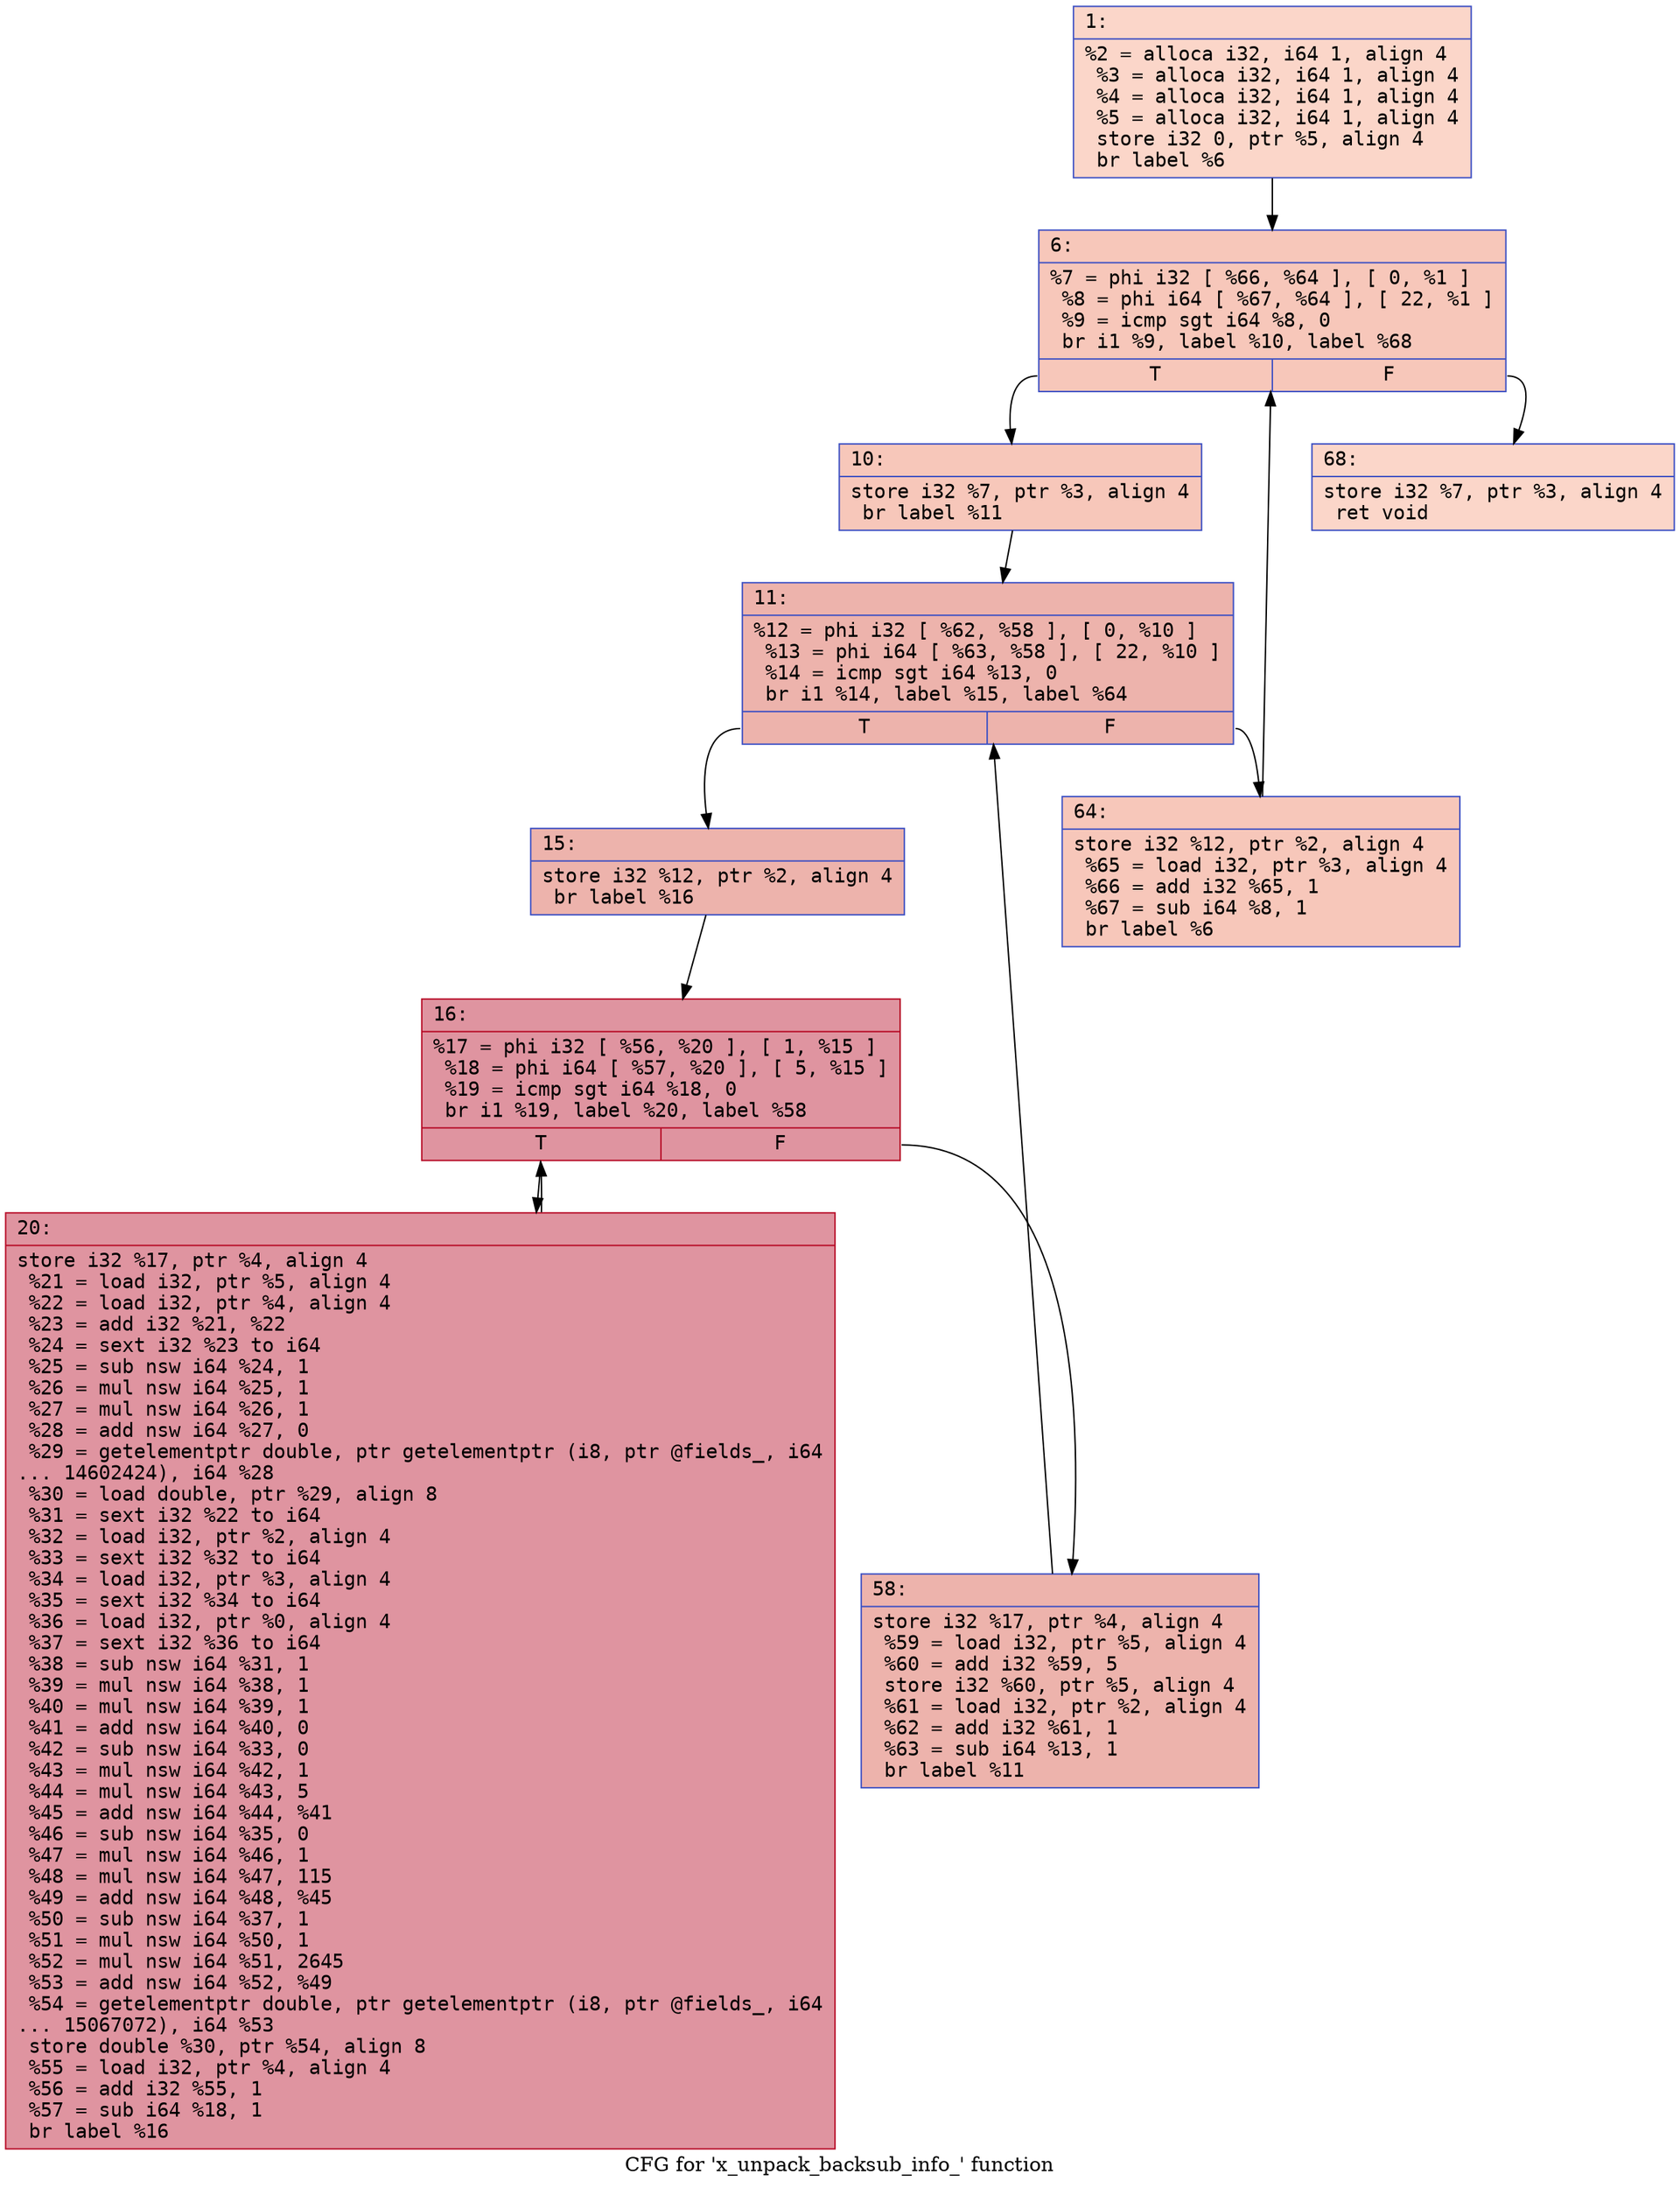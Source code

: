digraph "CFG for 'x_unpack_backsub_info_' function" {
	label="CFG for 'x_unpack_backsub_info_' function";

	Node0x564937b48fe0 [shape=record,color="#3d50c3ff", style=filled, fillcolor="#f6a38570" fontname="Courier",label="{1:\l|  %2 = alloca i32, i64 1, align 4\l  %3 = alloca i32, i64 1, align 4\l  %4 = alloca i32, i64 1, align 4\l  %5 = alloca i32, i64 1, align 4\l  store i32 0, ptr %5, align 4\l  br label %6\l}"];
	Node0x564937b48fe0 -> Node0x564937b49250[tooltip="1 -> 6\nProbability 100.00%" ];
	Node0x564937b49250 [shape=record,color="#3d50c3ff", style=filled, fillcolor="#ec7f6370" fontname="Courier",label="{6:\l|  %7 = phi i32 [ %66, %64 ], [ 0, %1 ]\l  %8 = phi i64 [ %67, %64 ], [ 22, %1 ]\l  %9 = icmp sgt i64 %8, 0\l  br i1 %9, label %10, label %68\l|{<s0>T|<s1>F}}"];
	Node0x564937b49250:s0 -> Node0x564937b49540[tooltip="6 -> 10\nProbability 96.88%" ];
	Node0x564937b49250:s1 -> Node0x564937b49590[tooltip="6 -> 68\nProbability 3.12%" ];
	Node0x564937b49540 [shape=record,color="#3d50c3ff", style=filled, fillcolor="#ec7f6370" fontname="Courier",label="{10:\l|  store i32 %7, ptr %3, align 4\l  br label %11\l}"];
	Node0x564937b49540 -> Node0x564937b49730[tooltip="10 -> 11\nProbability 100.00%" ];
	Node0x564937b49730 [shape=record,color="#3d50c3ff", style=filled, fillcolor="#d6524470" fontname="Courier",label="{11:\l|  %12 = phi i32 [ %62, %58 ], [ 0, %10 ]\l  %13 = phi i64 [ %63, %58 ], [ 22, %10 ]\l  %14 = icmp sgt i64 %13, 0\l  br i1 %14, label %15, label %64\l|{<s0>T|<s1>F}}"];
	Node0x564937b49730:s0 -> Node0x564937b49ab0[tooltip="11 -> 15\nProbability 96.88%" ];
	Node0x564937b49730:s1 -> Node0x564937b49310[tooltip="11 -> 64\nProbability 3.12%" ];
	Node0x564937b49ab0 [shape=record,color="#3d50c3ff", style=filled, fillcolor="#d6524470" fontname="Courier",label="{15:\l|  store i32 %12, ptr %2, align 4\l  br label %16\l}"];
	Node0x564937b49ab0 -> Node0x564937b49c50[tooltip="15 -> 16\nProbability 100.00%" ];
	Node0x564937b49c50 [shape=record,color="#b70d28ff", style=filled, fillcolor="#b70d2870" fontname="Courier",label="{16:\l|  %17 = phi i32 [ %56, %20 ], [ 1, %15 ]\l  %18 = phi i64 [ %57, %20 ], [ 5, %15 ]\l  %19 = icmp sgt i64 %18, 0\l  br i1 %19, label %20, label %58\l|{<s0>T|<s1>F}}"];
	Node0x564937b49c50:s0 -> Node0x564937b49d40[tooltip="16 -> 20\nProbability 96.88%" ];
	Node0x564937b49c50:s1 -> Node0x564937b49820[tooltip="16 -> 58\nProbability 3.12%" ];
	Node0x564937b49d40 [shape=record,color="#b70d28ff", style=filled, fillcolor="#b70d2870" fontname="Courier",label="{20:\l|  store i32 %17, ptr %4, align 4\l  %21 = load i32, ptr %5, align 4\l  %22 = load i32, ptr %4, align 4\l  %23 = add i32 %21, %22\l  %24 = sext i32 %23 to i64\l  %25 = sub nsw i64 %24, 1\l  %26 = mul nsw i64 %25, 1\l  %27 = mul nsw i64 %26, 1\l  %28 = add nsw i64 %27, 0\l  %29 = getelementptr double, ptr getelementptr (i8, ptr @fields_, i64\l... 14602424), i64 %28\l  %30 = load double, ptr %29, align 8\l  %31 = sext i32 %22 to i64\l  %32 = load i32, ptr %2, align 4\l  %33 = sext i32 %32 to i64\l  %34 = load i32, ptr %3, align 4\l  %35 = sext i32 %34 to i64\l  %36 = load i32, ptr %0, align 4\l  %37 = sext i32 %36 to i64\l  %38 = sub nsw i64 %31, 1\l  %39 = mul nsw i64 %38, 1\l  %40 = mul nsw i64 %39, 1\l  %41 = add nsw i64 %40, 0\l  %42 = sub nsw i64 %33, 0\l  %43 = mul nsw i64 %42, 1\l  %44 = mul nsw i64 %43, 5\l  %45 = add nsw i64 %44, %41\l  %46 = sub nsw i64 %35, 0\l  %47 = mul nsw i64 %46, 1\l  %48 = mul nsw i64 %47, 115\l  %49 = add nsw i64 %48, %45\l  %50 = sub nsw i64 %37, 1\l  %51 = mul nsw i64 %50, 1\l  %52 = mul nsw i64 %51, 2645\l  %53 = add nsw i64 %52, %49\l  %54 = getelementptr double, ptr getelementptr (i8, ptr @fields_, i64\l... 15067072), i64 %53\l  store double %30, ptr %54, align 8\l  %55 = load i32, ptr %4, align 4\l  %56 = add i32 %55, 1\l  %57 = sub i64 %18, 1\l  br label %16\l}"];
	Node0x564937b49d40 -> Node0x564937b49c50[tooltip="20 -> 16\nProbability 100.00%" ];
	Node0x564937b49820 [shape=record,color="#3d50c3ff", style=filled, fillcolor="#d6524470" fontname="Courier",label="{58:\l|  store i32 %17, ptr %4, align 4\l  %59 = load i32, ptr %5, align 4\l  %60 = add i32 %59, 5\l  store i32 %60, ptr %5, align 4\l  %61 = load i32, ptr %2, align 4\l  %62 = add i32 %61, 1\l  %63 = sub i64 %13, 1\l  br label %11\l}"];
	Node0x564937b49820 -> Node0x564937b49730[tooltip="58 -> 11\nProbability 100.00%" ];
	Node0x564937b49310 [shape=record,color="#3d50c3ff", style=filled, fillcolor="#ec7f6370" fontname="Courier",label="{64:\l|  store i32 %12, ptr %2, align 4\l  %65 = load i32, ptr %3, align 4\l  %66 = add i32 %65, 1\l  %67 = sub i64 %8, 1\l  br label %6\l}"];
	Node0x564937b49310 -> Node0x564937b49250[tooltip="64 -> 6\nProbability 100.00%" ];
	Node0x564937b49590 [shape=record,color="#3d50c3ff", style=filled, fillcolor="#f6a38570" fontname="Courier",label="{68:\l|  store i32 %7, ptr %3, align 4\l  ret void\l}"];
}
